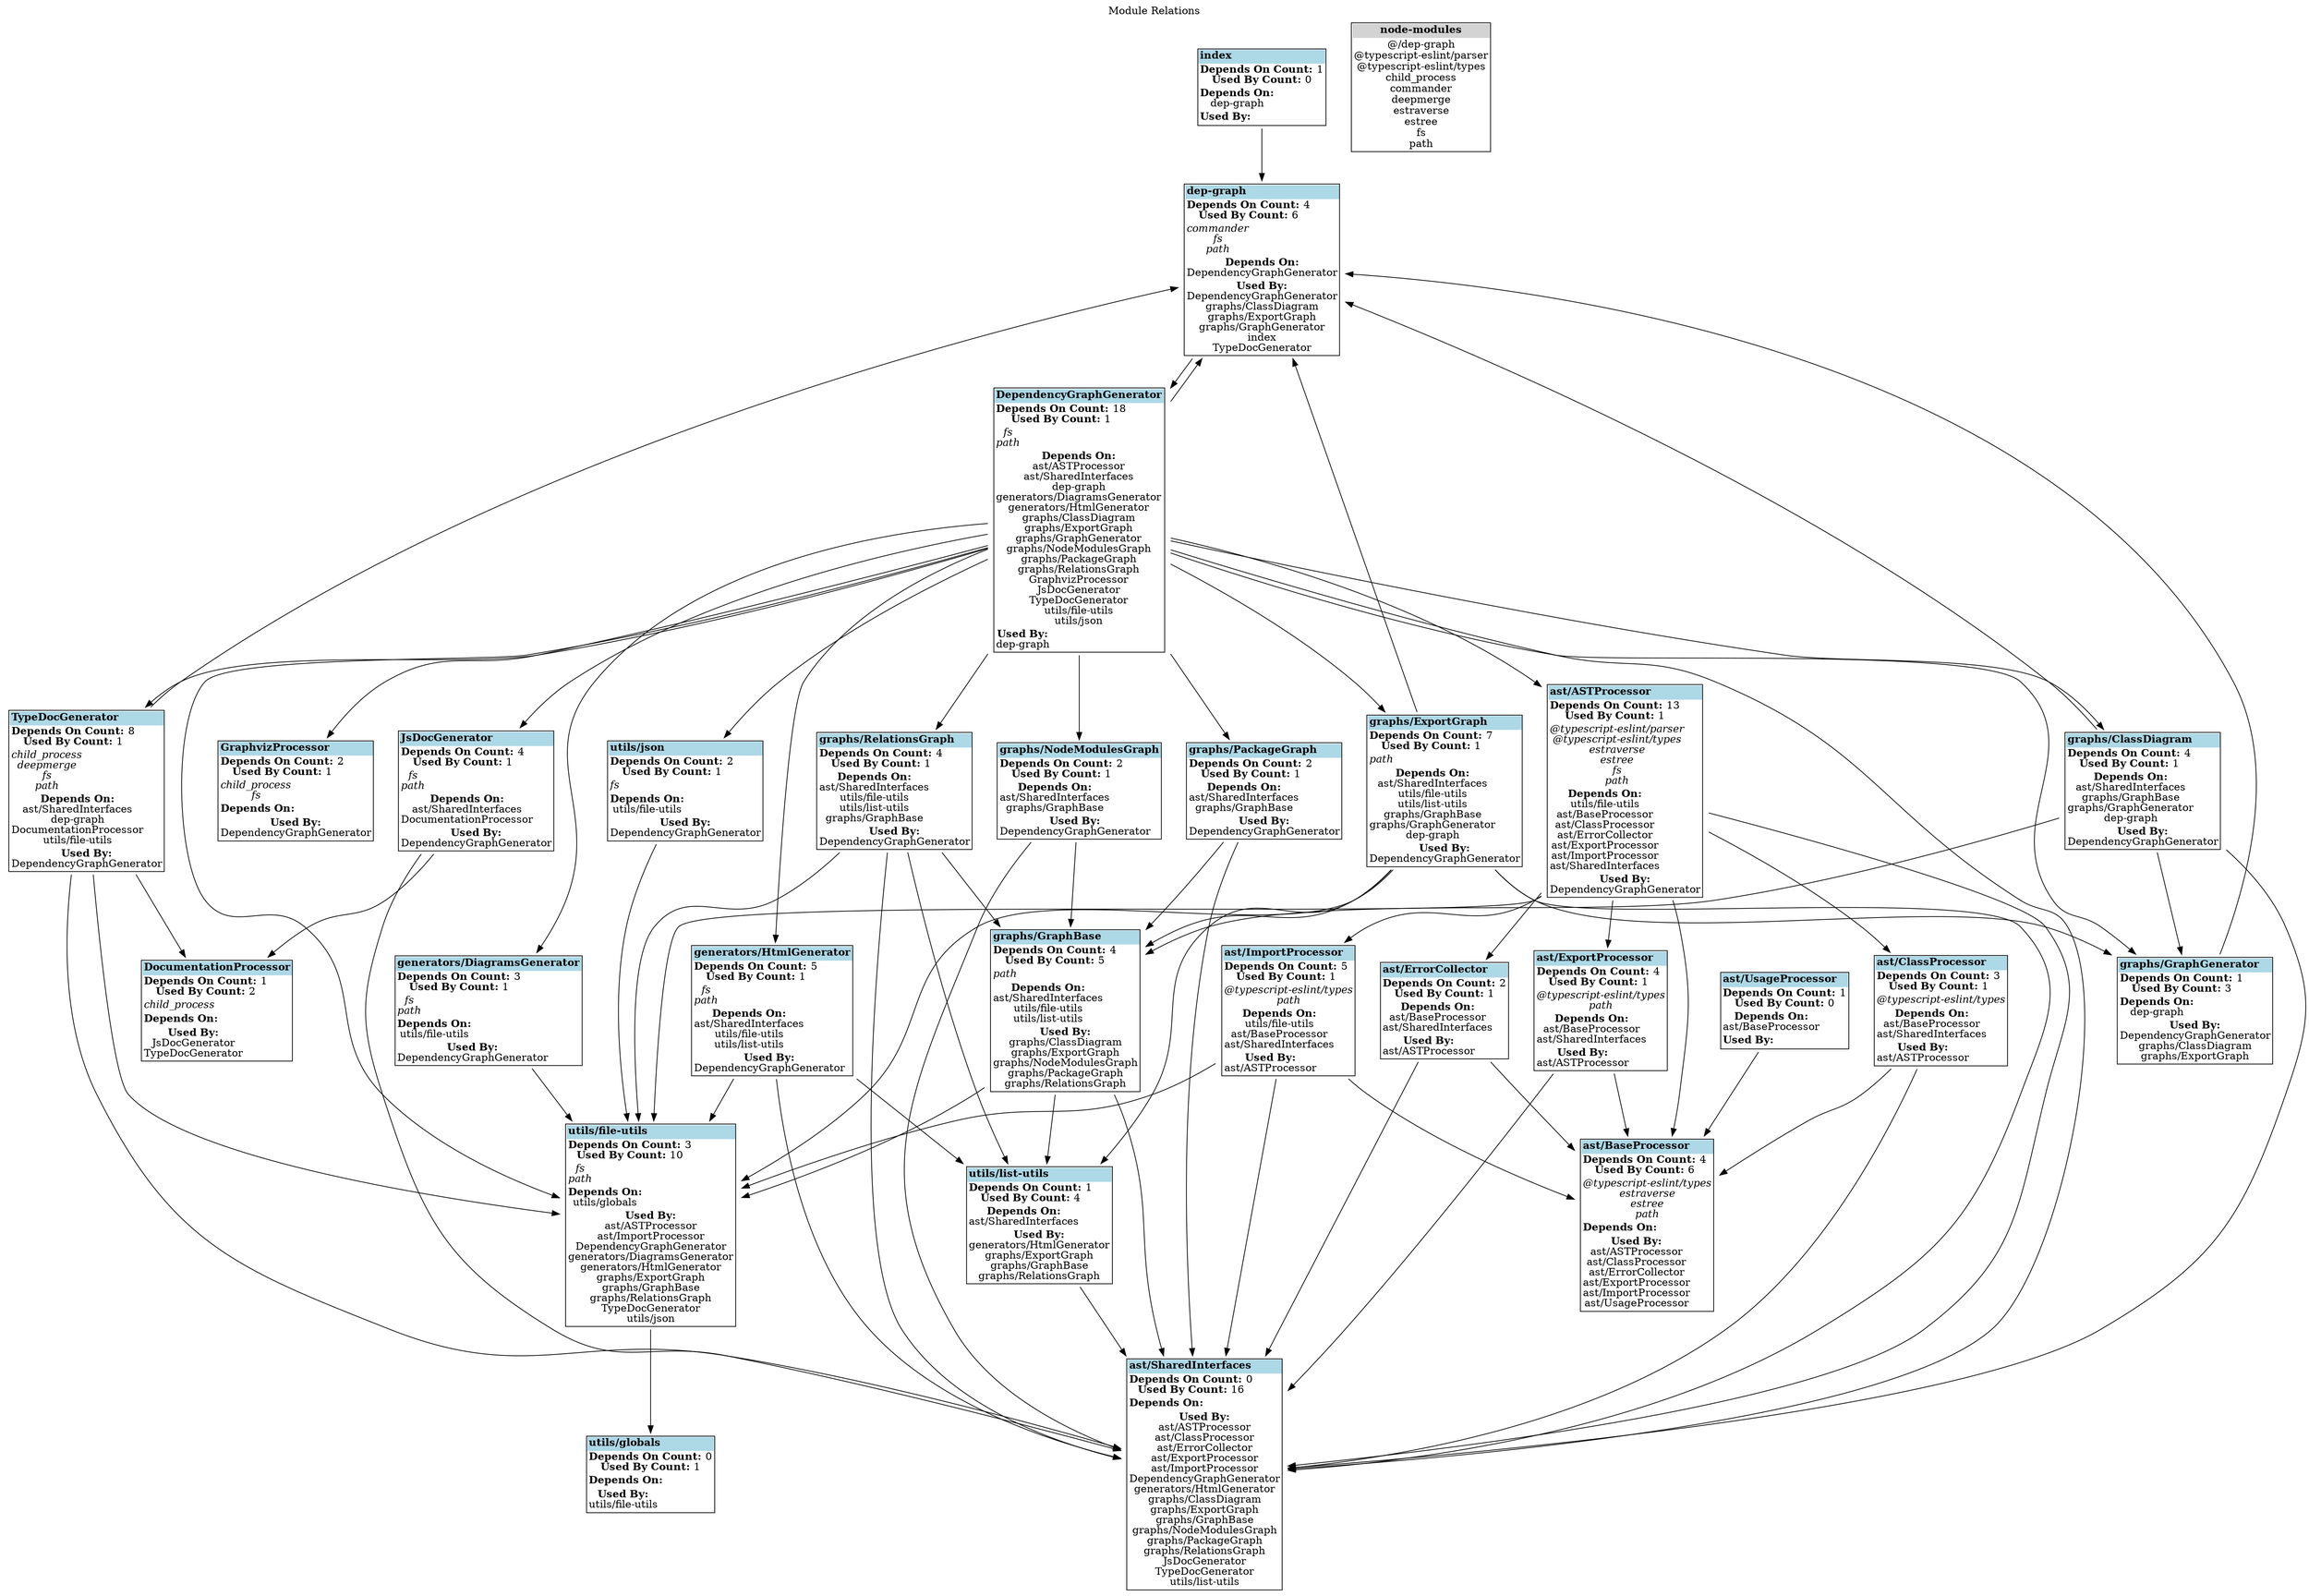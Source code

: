 digraph {label="Module Relations";
labelloc="t";
"dep-graph" [shape=none, label=<<TABLE cellspacing="0" cellborder="0" align="left">
<TR><TD ALIGN="left" BGCOLOR="lightblue"><B>dep-graph</B></TD></TR>
<TR><TD ALIGN="left"><B>Depends On Count:</B> 4<BR/>
<B>Used By Count:</B> 6</TD></TR>
<TR><TD ALIGN="left">
<I>commander</I><BR/>
<I>fs</I><BR/>
<I>path</I><BR/>
</TD></TR>
<TR><TD ALIGN="left"><B>Depends On:</B><BR/>
DependencyGraphGenerator<BR/>
</TD></TR>
<TR><TD ALIGN="left"><B>Used By:</B><BR/>
DependencyGraphGenerator<BR/>
graphs/ClassDiagram<BR/>
graphs/ExportGraph<BR/>
graphs/GraphGenerator<BR/>
index<BR/>
TypeDocGenerator<BR/>
</TD></TR>
</TABLE>>];
"DependencyGraphGenerator" [shape=none, label=<<TABLE cellspacing="0" cellborder="0" align="left">
<TR><TD ALIGN="left" BGCOLOR="lightblue"><B>DependencyGraphGenerator</B></TD></TR>
<TR><TD ALIGN="left"><B>Depends On Count:</B> 18<BR/>
<B>Used By Count:</B> 1</TD></TR>
<TR><TD ALIGN="left">
<I>fs</I><BR/>
<I>path</I><BR/>
</TD></TR>
<TR><TD ALIGN="left"><B>Depends On:</B><BR/>
ast/ASTProcessor<BR/>
ast/SharedInterfaces<BR/>
dep-graph<BR/>
generators/DiagramsGenerator<BR/>
generators/HtmlGenerator<BR/>
graphs/ClassDiagram<BR/>
graphs/ExportGraph<BR/>
graphs/GraphGenerator<BR/>
graphs/NodeModulesGraph<BR/>
graphs/PackageGraph<BR/>
graphs/RelationsGraph<BR/>
GraphvizProcessor<BR/>
JsDocGenerator<BR/>
TypeDocGenerator<BR/>
utils/file-utils<BR/>
utils/json<BR/>
</TD></TR>
<TR><TD ALIGN="left"><B>Used By:</B><BR/>
dep-graph<BR/>
</TD></TR>
</TABLE>>];
"DocumentationProcessor" [shape=none, label=<<TABLE cellspacing="0" cellborder="0" align="left">
<TR><TD ALIGN="left" BGCOLOR="lightblue"><B>DocumentationProcessor</B></TD></TR>
<TR><TD ALIGN="left"><B>Depends On Count:</B> 1<BR/>
<B>Used By Count:</B> 2</TD></TR>
<TR><TD ALIGN="left">
<I>child_process</I><BR/>
</TD></TR>
<TR><TD ALIGN="left"><B>Depends On:</B><BR/>
</TD></TR>
<TR><TD ALIGN="left"><B>Used By:</B><BR/>
JsDocGenerator<BR/>
TypeDocGenerator<BR/>
</TD></TR>
</TABLE>>];
"GraphvizProcessor" [shape=none, label=<<TABLE cellspacing="0" cellborder="0" align="left">
<TR><TD ALIGN="left" BGCOLOR="lightblue"><B>GraphvizProcessor</B></TD></TR>
<TR><TD ALIGN="left"><B>Depends On Count:</B> 2<BR/>
<B>Used By Count:</B> 1</TD></TR>
<TR><TD ALIGN="left">
<I>child_process</I><BR/>
<I>fs</I><BR/>
</TD></TR>
<TR><TD ALIGN="left"><B>Depends On:</B><BR/>
</TD></TR>
<TR><TD ALIGN="left"><B>Used By:</B><BR/>
DependencyGraphGenerator<BR/>
</TD></TR>
</TABLE>>];
"index" [shape=none, label=<<TABLE cellspacing="0" cellborder="0" align="left">
<TR><TD ALIGN="left" BGCOLOR="lightblue"><B>index</B></TD></TR>
<TR><TD ALIGN="left"><B>Depends On Count:</B> 1<BR/>
<B>Used By Count:</B> 0</TD></TR>
<TR><TD ALIGN="left"><B>Depends On:</B><BR/>
dep-graph<BR/>
</TD></TR>
<TR><TD ALIGN="left"><B>Used By:</B><BR/>
</TD></TR>
</TABLE>>];
"JsDocGenerator" [shape=none, label=<<TABLE cellspacing="0" cellborder="0" align="left">
<TR><TD ALIGN="left" BGCOLOR="lightblue"><B>JsDocGenerator</B></TD></TR>
<TR><TD ALIGN="left"><B>Depends On Count:</B> 4<BR/>
<B>Used By Count:</B> 1</TD></TR>
<TR><TD ALIGN="left">
<I>fs</I><BR/>
<I>path</I><BR/>
</TD></TR>
<TR><TD ALIGN="left"><B>Depends On:</B><BR/>
ast/SharedInterfaces<BR/>
DocumentationProcessor<BR/>
</TD></TR>
<TR><TD ALIGN="left"><B>Used By:</B><BR/>
DependencyGraphGenerator<BR/>
</TD></TR>
</TABLE>>];
"TypeDocGenerator" [shape=none, label=<<TABLE cellspacing="0" cellborder="0" align="left">
<TR><TD ALIGN="left" BGCOLOR="lightblue"><B>TypeDocGenerator</B></TD></TR>
<TR><TD ALIGN="left"><B>Depends On Count:</B> 8<BR/>
<B>Used By Count:</B> 1</TD></TR>
<TR><TD ALIGN="left">
<I>child_process</I><BR/>
<I>deepmerge</I><BR/>
<I>fs</I><BR/>
<I>path</I><BR/>
</TD></TR>
<TR><TD ALIGN="left"><B>Depends On:</B><BR/>
ast/SharedInterfaces<BR/>
dep-graph<BR/>
DocumentationProcessor<BR/>
utils/file-utils<BR/>
</TD></TR>
<TR><TD ALIGN="left"><B>Used By:</B><BR/>
DependencyGraphGenerator<BR/>
</TD></TR>
</TABLE>>];
"ast/ASTProcessor" [shape=none, label=<<TABLE cellspacing="0" cellborder="0" align="left">
<TR><TD ALIGN="left" BGCOLOR="lightblue"><B>ast/ASTProcessor</B></TD></TR>
<TR><TD ALIGN="left"><B>Depends On Count:</B> 13<BR/>
<B>Used By Count:</B> 1</TD></TR>
<TR><TD ALIGN="left">
<I>@typescript-eslint/parser</I><BR/>
<I>@typescript-eslint/types</I><BR/>
<I>estraverse</I><BR/>
<I>estree</I><BR/>
<I>fs</I><BR/>
<I>path</I><BR/>
</TD></TR>
<TR><TD ALIGN="left"><B>Depends On:</B><BR/>
utils/file-utils<BR/>
ast/BaseProcessor<BR/>
ast/ClassProcessor<BR/>
ast/ErrorCollector<BR/>
ast/ExportProcessor<BR/>
ast/ImportProcessor<BR/>
ast/SharedInterfaces<BR/>
</TD></TR>
<TR><TD ALIGN="left"><B>Used By:</B><BR/>
DependencyGraphGenerator<BR/>
</TD></TR>
</TABLE>>];
"ast/BaseProcessor" [shape=none, label=<<TABLE cellspacing="0" cellborder="0" align="left">
<TR><TD ALIGN="left" BGCOLOR="lightblue"><B>ast/BaseProcessor</B></TD></TR>
<TR><TD ALIGN="left"><B>Depends On Count:</B> 4<BR/>
<B>Used By Count:</B> 6</TD></TR>
<TR><TD ALIGN="left">
<I>@typescript-eslint/types</I><BR/>
<I>estraverse</I><BR/>
<I>estree</I><BR/>
<I>path</I><BR/>
</TD></TR>
<TR><TD ALIGN="left"><B>Depends On:</B><BR/>
</TD></TR>
<TR><TD ALIGN="left"><B>Used By:</B><BR/>
ast/ASTProcessor<BR/>
ast/ClassProcessor<BR/>
ast/ErrorCollector<BR/>
ast/ExportProcessor<BR/>
ast/ImportProcessor<BR/>
ast/UsageProcessor<BR/>
</TD></TR>
</TABLE>>];
"ast/ClassProcessor" [shape=none, label=<<TABLE cellspacing="0" cellborder="0" align="left">
<TR><TD ALIGN="left" BGCOLOR="lightblue"><B>ast/ClassProcessor</B></TD></TR>
<TR><TD ALIGN="left"><B>Depends On Count:</B> 3<BR/>
<B>Used By Count:</B> 1</TD></TR>
<TR><TD ALIGN="left">
<I>@typescript-eslint/types</I><BR/>
</TD></TR>
<TR><TD ALIGN="left"><B>Depends On:</B><BR/>
ast/BaseProcessor<BR/>
ast/SharedInterfaces<BR/>
</TD></TR>
<TR><TD ALIGN="left"><B>Used By:</B><BR/>
ast/ASTProcessor<BR/>
</TD></TR>
</TABLE>>];
"ast/ErrorCollector" [shape=none, label=<<TABLE cellspacing="0" cellborder="0" align="left">
<TR><TD ALIGN="left" BGCOLOR="lightblue"><B>ast/ErrorCollector</B></TD></TR>
<TR><TD ALIGN="left"><B>Depends On Count:</B> 2<BR/>
<B>Used By Count:</B> 1</TD></TR>
<TR><TD ALIGN="left"><B>Depends On:</B><BR/>
ast/BaseProcessor<BR/>
ast/SharedInterfaces<BR/>
</TD></TR>
<TR><TD ALIGN="left"><B>Used By:</B><BR/>
ast/ASTProcessor<BR/>
</TD></TR>
</TABLE>>];
"ast/ExportProcessor" [shape=none, label=<<TABLE cellspacing="0" cellborder="0" align="left">
<TR><TD ALIGN="left" BGCOLOR="lightblue"><B>ast/ExportProcessor</B></TD></TR>
<TR><TD ALIGN="left"><B>Depends On Count:</B> 4<BR/>
<B>Used By Count:</B> 1</TD></TR>
<TR><TD ALIGN="left">
<I>@typescript-eslint/types</I><BR/>
<I>path</I><BR/>
</TD></TR>
<TR><TD ALIGN="left"><B>Depends On:</B><BR/>
ast/BaseProcessor<BR/>
ast/SharedInterfaces<BR/>
</TD></TR>
<TR><TD ALIGN="left"><B>Used By:</B><BR/>
ast/ASTProcessor<BR/>
</TD></TR>
</TABLE>>];
"ast/ImportProcessor" [shape=none, label=<<TABLE cellspacing="0" cellborder="0" align="left">
<TR><TD ALIGN="left" BGCOLOR="lightblue"><B>ast/ImportProcessor</B></TD></TR>
<TR><TD ALIGN="left"><B>Depends On Count:</B> 5<BR/>
<B>Used By Count:</B> 1</TD></TR>
<TR><TD ALIGN="left">
<I>@typescript-eslint/types</I><BR/>
<I>path</I><BR/>
</TD></TR>
<TR><TD ALIGN="left"><B>Depends On:</B><BR/>
utils/file-utils<BR/>
ast/BaseProcessor<BR/>
ast/SharedInterfaces<BR/>
</TD></TR>
<TR><TD ALIGN="left"><B>Used By:</B><BR/>
ast/ASTProcessor<BR/>
</TD></TR>
</TABLE>>];
"ast/SharedInterfaces" [shape=none, label=<<TABLE cellspacing="0" cellborder="0" align="left">
<TR><TD ALIGN="left" BGCOLOR="lightblue"><B>ast/SharedInterfaces</B></TD></TR>
<TR><TD ALIGN="left"><B>Depends On Count:</B> 0<BR/>
<B>Used By Count:</B> 16</TD></TR>
<TR><TD ALIGN="left"><B>Depends On:</B><BR/>
</TD></TR>
<TR><TD ALIGN="left"><B>Used By:</B><BR/>
ast/ASTProcessor<BR/>
ast/ClassProcessor<BR/>
ast/ErrorCollector<BR/>
ast/ExportProcessor<BR/>
ast/ImportProcessor<BR/>
DependencyGraphGenerator<BR/>
generators/HtmlGenerator<BR/>
graphs/ClassDiagram<BR/>
graphs/ExportGraph<BR/>
graphs/GraphBase<BR/>
graphs/NodeModulesGraph<BR/>
graphs/PackageGraph<BR/>
graphs/RelationsGraph<BR/>
JsDocGenerator<BR/>
TypeDocGenerator<BR/>
utils/list-utils<BR/>
</TD></TR>
</TABLE>>];
"ast/UsageProcessor" [shape=none, label=<<TABLE cellspacing="0" cellborder="0" align="left">
<TR><TD ALIGN="left" BGCOLOR="lightblue"><B>ast/UsageProcessor</B></TD></TR>
<TR><TD ALIGN="left"><B>Depends On Count:</B> 1<BR/>
<B>Used By Count:</B> 0</TD></TR>
<TR><TD ALIGN="left"><B>Depends On:</B><BR/>
ast/BaseProcessor<BR/>
</TD></TR>
<TR><TD ALIGN="left"><B>Used By:</B><BR/>
</TD></TR>
</TABLE>>];
"generators/DiagramsGenerator" [shape=none, label=<<TABLE cellspacing="0" cellborder="0" align="left">
<TR><TD ALIGN="left" BGCOLOR="lightblue"><B>generators/DiagramsGenerator</B></TD></TR>
<TR><TD ALIGN="left"><B>Depends On Count:</B> 3<BR/>
<B>Used By Count:</B> 1</TD></TR>
<TR><TD ALIGN="left">
<I>fs</I><BR/>
<I>path</I><BR/>
</TD></TR>
<TR><TD ALIGN="left"><B>Depends On:</B><BR/>
utils/file-utils<BR/>
</TD></TR>
<TR><TD ALIGN="left"><B>Used By:</B><BR/>
DependencyGraphGenerator<BR/>
</TD></TR>
</TABLE>>];
"generators/HtmlGenerator" [shape=none, label=<<TABLE cellspacing="0" cellborder="0" align="left">
<TR><TD ALIGN="left" BGCOLOR="lightblue"><B>generators/HtmlGenerator</B></TD></TR>
<TR><TD ALIGN="left"><B>Depends On Count:</B> 5<BR/>
<B>Used By Count:</B> 1</TD></TR>
<TR><TD ALIGN="left">
<I>fs</I><BR/>
<I>path</I><BR/>
</TD></TR>
<TR><TD ALIGN="left"><B>Depends On:</B><BR/>
ast/SharedInterfaces<BR/>
utils/file-utils<BR/>
utils/list-utils<BR/>
</TD></TR>
<TR><TD ALIGN="left"><B>Used By:</B><BR/>
DependencyGraphGenerator<BR/>
</TD></TR>
</TABLE>>];
"graphs/ClassDiagram" [shape=none, label=<<TABLE cellspacing="0" cellborder="0" align="left">
<TR><TD ALIGN="left" BGCOLOR="lightblue"><B>graphs/ClassDiagram</B></TD></TR>
<TR><TD ALIGN="left"><B>Depends On Count:</B> 4<BR/>
<B>Used By Count:</B> 1</TD></TR>
<TR><TD ALIGN="left"><B>Depends On:</B><BR/>
ast/SharedInterfaces<BR/>
graphs/GraphBase<BR/>
graphs/GraphGenerator<BR/>
dep-graph<BR/>
</TD></TR>
<TR><TD ALIGN="left"><B>Used By:</B><BR/>
DependencyGraphGenerator<BR/>
</TD></TR>
</TABLE>>];
"graphs/ExportGraph" [shape=none, label=<<TABLE cellspacing="0" cellborder="0" align="left">
<TR><TD ALIGN="left" BGCOLOR="lightblue"><B>graphs/ExportGraph</B></TD></TR>
<TR><TD ALIGN="left"><B>Depends On Count:</B> 7<BR/>
<B>Used By Count:</B> 1</TD></TR>
<TR><TD ALIGN="left">
<I>path</I><BR/>
</TD></TR>
<TR><TD ALIGN="left"><B>Depends On:</B><BR/>
ast/SharedInterfaces<BR/>
utils/file-utils<BR/>
utils/list-utils<BR/>
graphs/GraphBase<BR/>
graphs/GraphGenerator<BR/>
dep-graph<BR/>
</TD></TR>
<TR><TD ALIGN="left"><B>Used By:</B><BR/>
DependencyGraphGenerator<BR/>
</TD></TR>
</TABLE>>];
"graphs/GraphBase" [shape=none, label=<<TABLE cellspacing="0" cellborder="0" align="left">
<TR><TD ALIGN="left" BGCOLOR="lightblue"><B>graphs/GraphBase</B></TD></TR>
<TR><TD ALIGN="left"><B>Depends On Count:</B> 4<BR/>
<B>Used By Count:</B> 5</TD></TR>
<TR><TD ALIGN="left">
<I>path</I><BR/>
</TD></TR>
<TR><TD ALIGN="left"><B>Depends On:</B><BR/>
ast/SharedInterfaces<BR/>
utils/file-utils<BR/>
utils/list-utils<BR/>
</TD></TR>
<TR><TD ALIGN="left"><B>Used By:</B><BR/>
graphs/ClassDiagram<BR/>
graphs/ExportGraph<BR/>
graphs/NodeModulesGraph<BR/>
graphs/PackageGraph<BR/>
graphs/RelationsGraph<BR/>
</TD></TR>
</TABLE>>];
"graphs/GraphGenerator" [shape=none, label=<<TABLE cellspacing="0" cellborder="0" align="left">
<TR><TD ALIGN="left" BGCOLOR="lightblue"><B>graphs/GraphGenerator</B></TD></TR>
<TR><TD ALIGN="left"><B>Depends On Count:</B> 1<BR/>
<B>Used By Count:</B> 3</TD></TR>
<TR><TD ALIGN="left"><B>Depends On:</B><BR/>
dep-graph<BR/>
</TD></TR>
<TR><TD ALIGN="left"><B>Used By:</B><BR/>
DependencyGraphGenerator<BR/>
graphs/ClassDiagram<BR/>
graphs/ExportGraph<BR/>
</TD></TR>
</TABLE>>];
"graphs/NodeModulesGraph" [shape=none, label=<<TABLE cellspacing="0" cellborder="0" align="left">
<TR><TD ALIGN="left" BGCOLOR="lightblue"><B>graphs/NodeModulesGraph</B></TD></TR>
<TR><TD ALIGN="left"><B>Depends On Count:</B> 2<BR/>
<B>Used By Count:</B> 1</TD></TR>
<TR><TD ALIGN="left"><B>Depends On:</B><BR/>
ast/SharedInterfaces<BR/>
graphs/GraphBase<BR/>
</TD></TR>
<TR><TD ALIGN="left"><B>Used By:</B><BR/>
DependencyGraphGenerator<BR/>
</TD></TR>
</TABLE>>];
"graphs/PackageGraph" [shape=none, label=<<TABLE cellspacing="0" cellborder="0" align="left">
<TR><TD ALIGN="left" BGCOLOR="lightblue"><B>graphs/PackageGraph</B></TD></TR>
<TR><TD ALIGN="left"><B>Depends On Count:</B> 2<BR/>
<B>Used By Count:</B> 1</TD></TR>
<TR><TD ALIGN="left"><B>Depends On:</B><BR/>
ast/SharedInterfaces<BR/>
graphs/GraphBase<BR/>
</TD></TR>
<TR><TD ALIGN="left"><B>Used By:</B><BR/>
DependencyGraphGenerator<BR/>
</TD></TR>
</TABLE>>];
"graphs/RelationsGraph" [shape=none, label=<<TABLE cellspacing="0" cellborder="0" align="left">
<TR><TD ALIGN="left" BGCOLOR="lightblue"><B>graphs/RelationsGraph</B></TD></TR>
<TR><TD ALIGN="left"><B>Depends On Count:</B> 4<BR/>
<B>Used By Count:</B> 1</TD></TR>
<TR><TD ALIGN="left"><B>Depends On:</B><BR/>
ast/SharedInterfaces<BR/>
utils/file-utils<BR/>
utils/list-utils<BR/>
graphs/GraphBase<BR/>
</TD></TR>
<TR><TD ALIGN="left"><B>Used By:</B><BR/>
DependencyGraphGenerator<BR/>
</TD></TR>
</TABLE>>];
"utils/file-utils" [shape=none, label=<<TABLE cellspacing="0" cellborder="0" align="left">
<TR><TD ALIGN="left" BGCOLOR="lightblue"><B>utils/file-utils</B></TD></TR>
<TR><TD ALIGN="left"><B>Depends On Count:</B> 3<BR/>
<B>Used By Count:</B> 10</TD></TR>
<TR><TD ALIGN="left">
<I>fs</I><BR/>
<I>path</I><BR/>
</TD></TR>
<TR><TD ALIGN="left"><B>Depends On:</B><BR/>
utils/globals<BR/>
</TD></TR>
<TR><TD ALIGN="left"><B>Used By:</B><BR/>
ast/ASTProcessor<BR/>
ast/ImportProcessor<BR/>
DependencyGraphGenerator<BR/>
generators/DiagramsGenerator<BR/>
generators/HtmlGenerator<BR/>
graphs/ExportGraph<BR/>
graphs/GraphBase<BR/>
graphs/RelationsGraph<BR/>
TypeDocGenerator<BR/>
utils/json<BR/>
</TD></TR>
</TABLE>>];
"utils/globals" [shape=none, label=<<TABLE cellspacing="0" cellborder="0" align="left">
<TR><TD ALIGN="left" BGCOLOR="lightblue"><B>utils/globals</B></TD></TR>
<TR><TD ALIGN="left"><B>Depends On Count:</B> 0<BR/>
<B>Used By Count:</B> 1</TD></TR>
<TR><TD ALIGN="left"><B>Depends On:</B><BR/>
</TD></TR>
<TR><TD ALIGN="left"><B>Used By:</B><BR/>
utils/file-utils<BR/>
</TD></TR>
</TABLE>>];
"utils/json" [shape=none, label=<<TABLE cellspacing="0" cellborder="0" align="left">
<TR><TD ALIGN="left" BGCOLOR="lightblue"><B>utils/json</B></TD></TR>
<TR><TD ALIGN="left"><B>Depends On Count:</B> 2<BR/>
<B>Used By Count:</B> 1</TD></TR>
<TR><TD ALIGN="left">
<I>fs</I><BR/>
</TD></TR>
<TR><TD ALIGN="left"><B>Depends On:</B><BR/>
utils/file-utils<BR/>
</TD></TR>
<TR><TD ALIGN="left"><B>Used By:</B><BR/>
DependencyGraphGenerator<BR/>
</TD></TR>
</TABLE>>];
"utils/list-utils" [shape=none, label=<<TABLE cellspacing="0" cellborder="0" align="left">
<TR><TD ALIGN="left" BGCOLOR="lightblue"><B>utils/list-utils</B></TD></TR>
<TR><TD ALIGN="left"><B>Depends On Count:</B> 1<BR/>
<B>Used By Count:</B> 4</TD></TR>
<TR><TD ALIGN="left"><B>Depends On:</B><BR/>
ast/SharedInterfaces<BR/>
</TD></TR>
<TR><TD ALIGN="left"><B>Used By:</B><BR/>
generators/HtmlGenerator<BR/>
graphs/ExportGraph<BR/>
graphs/GraphBase<BR/>
graphs/RelationsGraph<BR/>
</TD></TR>
</TABLE>>];
"dep-graph"->"DependencyGraphGenerator";
"DependencyGraphGenerator"->"ast/ASTProcessor";
"DependencyGraphGenerator"->"ast/SharedInterfaces";
"DependencyGraphGenerator"->"dep-graph";
"DependencyGraphGenerator"->"generators/DiagramsGenerator";
"DependencyGraphGenerator"->"generators/HtmlGenerator";
"DependencyGraphGenerator"->"graphs/ClassDiagram";
"DependencyGraphGenerator"->"graphs/ExportGraph";
"DependencyGraphGenerator"->"graphs/GraphGenerator";
"DependencyGraphGenerator"->"graphs/NodeModulesGraph";
"DependencyGraphGenerator"->"graphs/PackageGraph";
"DependencyGraphGenerator"->"graphs/RelationsGraph";
"DependencyGraphGenerator"->"GraphvizProcessor";
"DependencyGraphGenerator"->"JsDocGenerator";
"DependencyGraphGenerator"->"TypeDocGenerator";
"DependencyGraphGenerator"->"utils/file-utils";
"DependencyGraphGenerator"->"utils/json";
"index"->"dep-graph";
"JsDocGenerator"->"ast/SharedInterfaces";
"JsDocGenerator"->"DocumentationProcessor";
"TypeDocGenerator"->"ast/SharedInterfaces";
"TypeDocGenerator"->"dep-graph";
"TypeDocGenerator"->"DocumentationProcessor";
"TypeDocGenerator"->"utils/file-utils";
"ast/ASTProcessor"->"utils/file-utils";
"ast/ASTProcessor"->"ast/BaseProcessor";
"ast/ASTProcessor"->"ast/ClassProcessor";
"ast/ASTProcessor"->"ast/ErrorCollector";
"ast/ASTProcessor"->"ast/ExportProcessor";
"ast/ASTProcessor"->"ast/ImportProcessor";
"ast/ASTProcessor"->"ast/SharedInterfaces";
"ast/ClassProcessor"->"ast/BaseProcessor";
"ast/ClassProcessor"->"ast/SharedInterfaces";
"ast/ErrorCollector"->"ast/BaseProcessor";
"ast/ErrorCollector"->"ast/SharedInterfaces";
"ast/ExportProcessor"->"ast/BaseProcessor";
"ast/ExportProcessor"->"ast/SharedInterfaces";
"ast/ImportProcessor"->"utils/file-utils";
"ast/ImportProcessor"->"ast/BaseProcessor";
"ast/ImportProcessor"->"ast/SharedInterfaces";
"ast/UsageProcessor"->"ast/BaseProcessor";
"generators/DiagramsGenerator"->"utils/file-utils";
"generators/HtmlGenerator"->"ast/SharedInterfaces";
"generators/HtmlGenerator"->"utils/file-utils";
"generators/HtmlGenerator"->"utils/list-utils";
"graphs/ClassDiagram"->"ast/SharedInterfaces";
"graphs/ClassDiagram"->"graphs/GraphBase";
"graphs/ClassDiagram"->"graphs/GraphGenerator";
"graphs/ClassDiagram"->"dep-graph";
"graphs/ExportGraph"->"ast/SharedInterfaces";
"graphs/ExportGraph"->"utils/file-utils";
"graphs/ExportGraph"->"utils/list-utils";
"graphs/ExportGraph"->"graphs/GraphBase";
"graphs/ExportGraph"->"graphs/GraphGenerator";
"graphs/ExportGraph"->"dep-graph";
"graphs/GraphBase"->"ast/SharedInterfaces";
"graphs/GraphBase"->"utils/file-utils";
"graphs/GraphBase"->"utils/list-utils";
"graphs/GraphGenerator"->"dep-graph";
"graphs/NodeModulesGraph"->"ast/SharedInterfaces";
"graphs/NodeModulesGraph"->"graphs/GraphBase";
"graphs/PackageGraph"->"ast/SharedInterfaces";
"graphs/PackageGraph"->"graphs/GraphBase";
"graphs/RelationsGraph"->"ast/SharedInterfaces";
"graphs/RelationsGraph"->"utils/file-utils";
"graphs/RelationsGraph"->"utils/list-utils";
"graphs/RelationsGraph"->"graphs/GraphBase";
"utils/file-utils"->"utils/globals";
"utils/json"->"utils/file-utils";
"utils/list-utils"->"ast/SharedInterfaces";
"node-modules" [shape=none, label=<<TABLE cellspacing="0" cellborder="0" align="left">
<TR><TD BGCOLOR="lightgrey"><B>node-modules</B></TD></TR>
<TR><TD ALIGN="left">
@/dep-graph<BR/>
@typescript-eslint/parser<BR/>
@typescript-eslint/types<BR/>
child_process<BR/>
commander<BR/>
deepmerge<BR/>
estraverse<BR/>
estree<BR/>
fs<BR/>
path<BR/>
</TD></TR>
</TABLE>>];

}
